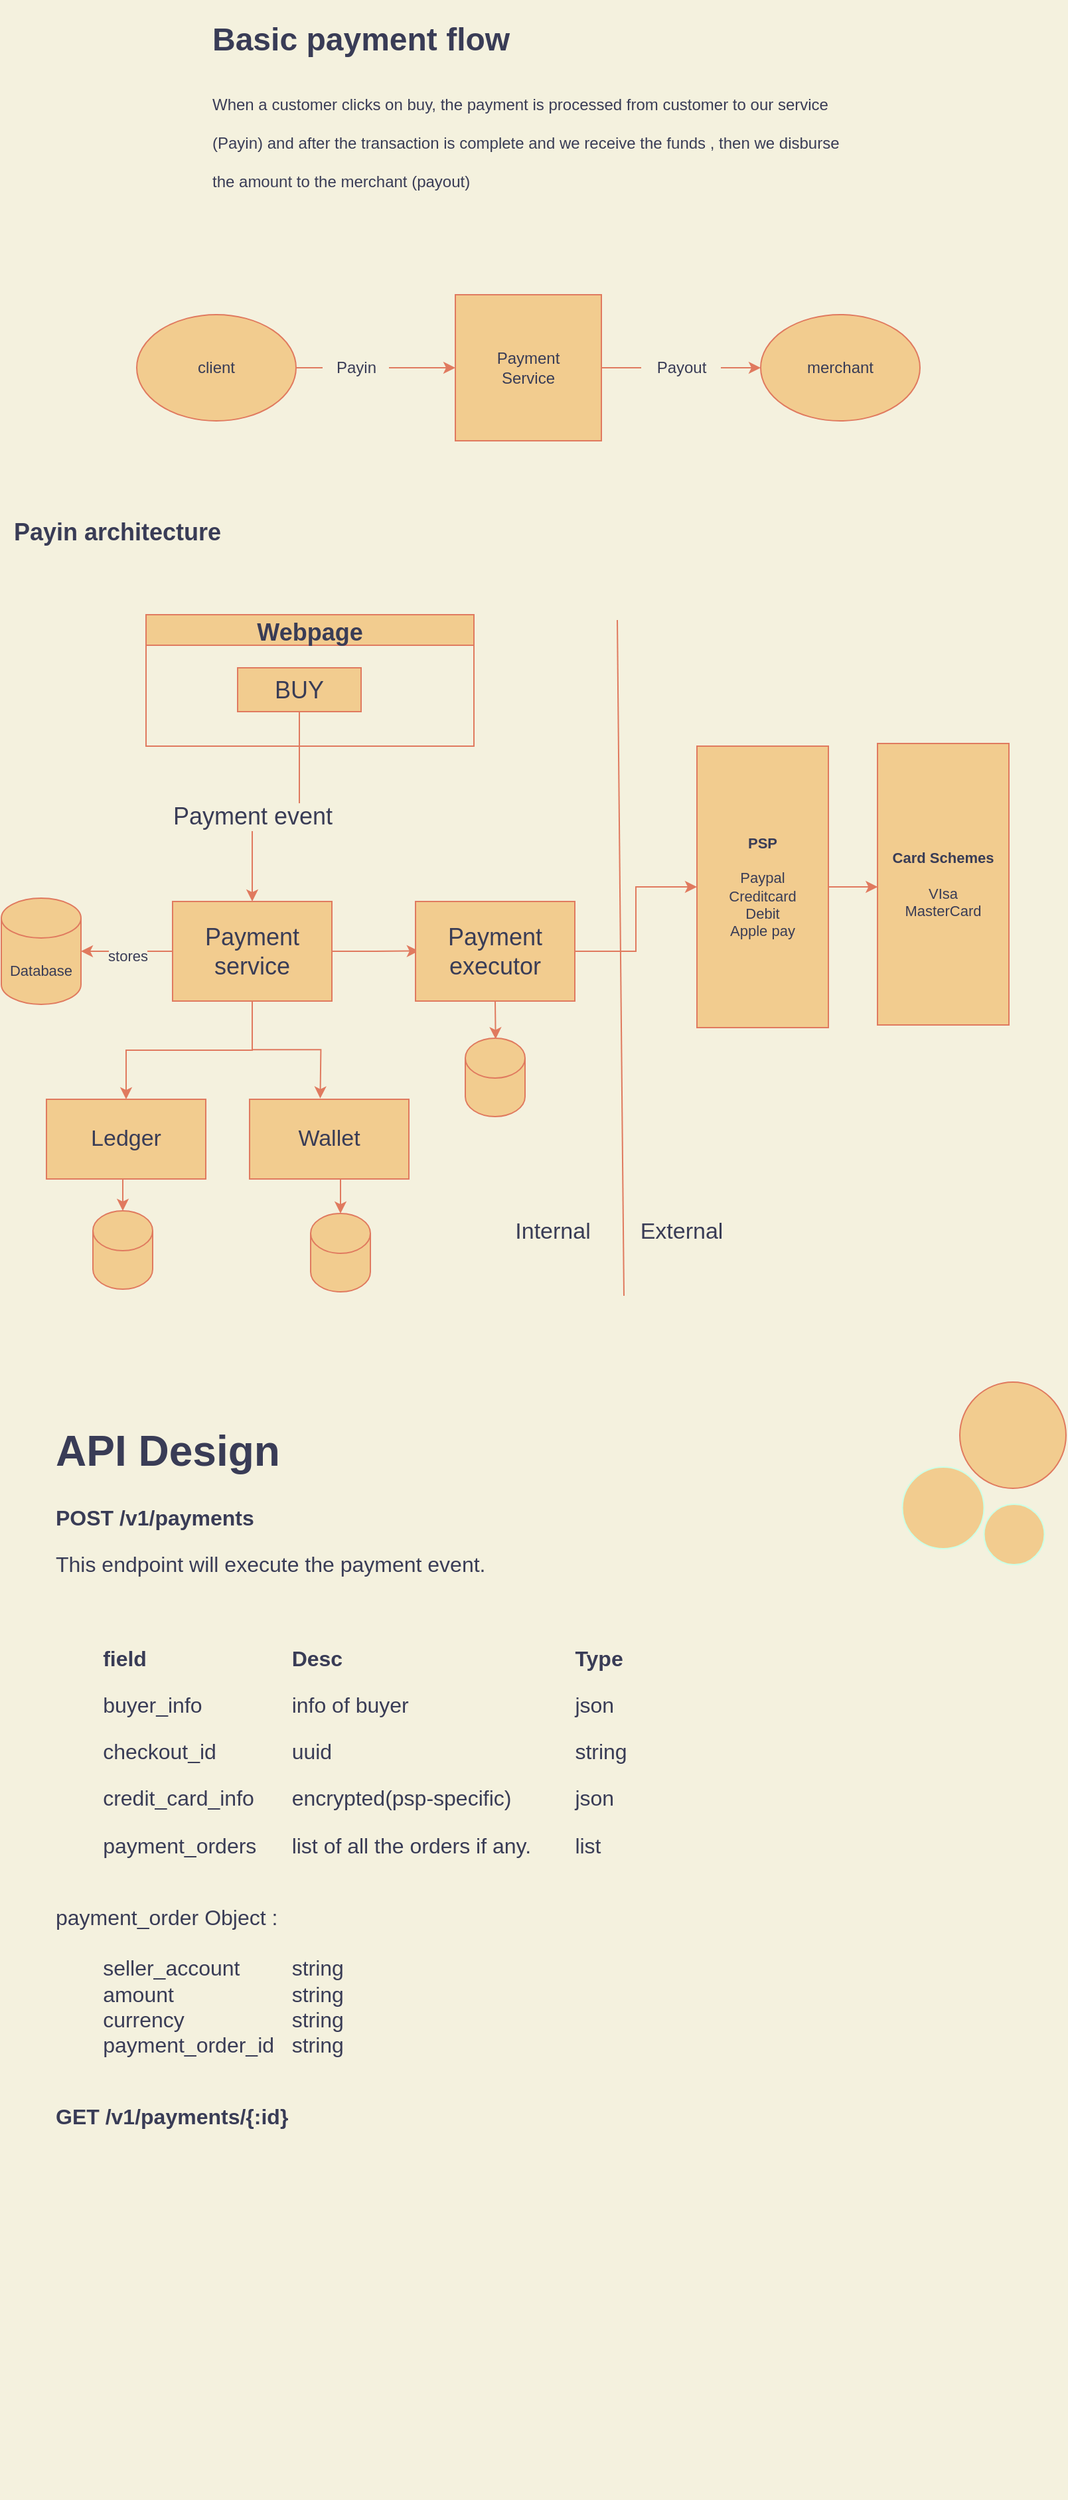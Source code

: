 <mxfile version="20.1.3" type="github" pages="2"><diagram id="K7awL5xOMt2Kv2CIqqu8" name="Page-1"><mxGraphModel dx="996" dy="1642" grid="0" gridSize="10" guides="1" tooltips="1" connect="1" arrows="1" fold="1" page="1" pageScale="1" pageWidth="850" pageHeight="1100" background="#F4F1DE" math="0" shadow="0"><root><mxCell id="0"/><mxCell id="1" parent="0"/><mxCell id="bdUJwVsDaEkDlHWOxwJL-2" style="edgeStyle=orthogonalEdgeStyle;rounded=0;orthogonalLoop=1;jettySize=auto;html=1;startArrow=none;labelBackgroundColor=#F4F1DE;strokeColor=#E07A5F;fontColor=#393C56;" edge="1" parent="1" source="bdUJwVsDaEkDlHWOxwJL-6"><mxGeometry relative="1" as="geometry"><mxPoint x="370" y="-736" as="targetPoint"/></mxGeometry></mxCell><mxCell id="bdUJwVsDaEkDlHWOxwJL-1" value="client" style="ellipse;whiteSpace=wrap;html=1;rounded=0;fillColor=#F2CC8F;strokeColor=#E07A5F;fontColor=#393C56;" vertex="1" parent="1"><mxGeometry x="130" y="-776" width="120" height="80" as="geometry"/></mxCell><mxCell id="bdUJwVsDaEkDlHWOxwJL-4" style="edgeStyle=orthogonalEdgeStyle;rounded=0;orthogonalLoop=1;jettySize=auto;html=1;startArrow=none;labelBackgroundColor=#F4F1DE;strokeColor=#E07A5F;fontColor=#393C56;" edge="1" parent="1" source="bdUJwVsDaEkDlHWOxwJL-7" target="bdUJwVsDaEkDlHWOxwJL-5"><mxGeometry relative="1" as="geometry"><mxPoint x="560" y="-736" as="targetPoint"/></mxGeometry></mxCell><mxCell id="bdUJwVsDaEkDlHWOxwJL-3" value="Payment &lt;br&gt;Service" style="whiteSpace=wrap;html=1;aspect=fixed;rounded=0;fillColor=#F2CC8F;strokeColor=#E07A5F;fontColor=#393C56;" vertex="1" parent="1"><mxGeometry x="370" y="-791" width="110" height="110" as="geometry"/></mxCell><mxCell id="bdUJwVsDaEkDlHWOxwJL-5" value="merchant" style="ellipse;whiteSpace=wrap;html=1;rounded=0;fillColor=#F2CC8F;strokeColor=#E07A5F;fontColor=#393C56;" vertex="1" parent="1"><mxGeometry x="600" y="-776" width="120" height="80" as="geometry"/></mxCell><mxCell id="bdUJwVsDaEkDlHWOxwJL-6" value="Payin" style="text;html=1;align=center;verticalAlign=middle;resizable=0;points=[];autosize=1;strokeColor=none;fillColor=none;rounded=0;fontColor=#393C56;" vertex="1" parent="1"><mxGeometry x="270" y="-751" width="50" height="30" as="geometry"/></mxCell><mxCell id="bdUJwVsDaEkDlHWOxwJL-8" value="" style="edgeStyle=orthogonalEdgeStyle;rounded=0;orthogonalLoop=1;jettySize=auto;html=1;endArrow=none;labelBackgroundColor=#F4F1DE;strokeColor=#E07A5F;fontColor=#393C56;" edge="1" parent="1" source="bdUJwVsDaEkDlHWOxwJL-1" target="bdUJwVsDaEkDlHWOxwJL-6"><mxGeometry relative="1" as="geometry"><mxPoint x="370" y="-736" as="targetPoint"/><mxPoint x="250" y="-736" as="sourcePoint"/></mxGeometry></mxCell><mxCell id="bdUJwVsDaEkDlHWOxwJL-7" value="Payout" style="text;html=1;align=center;verticalAlign=middle;resizable=0;points=[];autosize=1;strokeColor=none;fillColor=none;rounded=0;fontColor=#393C56;" vertex="1" parent="1"><mxGeometry x="510" y="-751" width="60" height="30" as="geometry"/></mxCell><mxCell id="bdUJwVsDaEkDlHWOxwJL-9" value="" style="edgeStyle=orthogonalEdgeStyle;rounded=0;orthogonalLoop=1;jettySize=auto;html=1;endArrow=none;labelBackgroundColor=#F4F1DE;strokeColor=#E07A5F;fontColor=#393C56;" edge="1" parent="1" source="bdUJwVsDaEkDlHWOxwJL-3" target="bdUJwVsDaEkDlHWOxwJL-7"><mxGeometry relative="1" as="geometry"><mxPoint x="600" y="-736" as="targetPoint"/><mxPoint x="480" y="-736" as="sourcePoint"/></mxGeometry></mxCell><mxCell id="bdUJwVsDaEkDlHWOxwJL-10" value="&lt;h1&gt;&lt;span style=&quot;background-color: initial;&quot;&gt;Basic payment flow&lt;/span&gt;&lt;/h1&gt;&lt;h1&gt;&lt;span style=&quot;font-size: 12px; font-weight: 400;&quot;&gt;When a customer clicks on buy, the payment is processed from customer to our service (Payin) and after the transaction is complete and we receive the funds , then we disburse the amount to the merchant (payout)&lt;/span&gt;&lt;/h1&gt;" style="text;html=1;strokeColor=none;fillColor=none;spacing=5;spacingTop=-20;whiteSpace=wrap;overflow=hidden;rounded=0;fontColor=#393C56;" vertex="1" parent="1"><mxGeometry x="182" y="-1003" width="490" height="160" as="geometry"/></mxCell><mxCell id="bdUJwVsDaEkDlHWOxwJL-11" value="&lt;b&gt;&lt;font style=&quot;font-size: 18px;&quot;&gt;Payin architecture&lt;/font&gt;&lt;/b&gt;" style="text;html=1;align=center;verticalAlign=middle;resizable=0;points=[];autosize=1;strokeColor=none;fillColor=none;rounded=0;fontColor=#393C56;" vertex="1" parent="1"><mxGeometry x="28" y="-629" width="174" height="34" as="geometry"/></mxCell><mxCell id="bdUJwVsDaEkDlHWOxwJL-12" value="Webpage" style="swimlane;fontSize=18;rounded=0;fillColor=#F2CC8F;strokeColor=#E07A5F;fontColor=#393C56;" vertex="1" parent="1"><mxGeometry x="137" y="-550" width="247" height="99" as="geometry"/></mxCell><mxCell id="bdUJwVsDaEkDlHWOxwJL-14" style="edgeStyle=orthogonalEdgeStyle;rounded=0;orthogonalLoop=1;jettySize=auto;html=1;exitX=0.5;exitY=1;exitDx=0;exitDy=0;fontSize=18;entryX=0.5;entryY=0;entryDx=0;entryDy=0;labelBackgroundColor=#F4F1DE;strokeColor=#E07A5F;fontColor=#393C56;" edge="1" parent="1" source="bdUJwVsDaEkDlHWOxwJL-13" target="bdUJwVsDaEkDlHWOxwJL-17"><mxGeometry relative="1" as="geometry"><mxPoint x="253" y="-361" as="targetPoint"/></mxGeometry></mxCell><mxCell id="bdUJwVsDaEkDlHWOxwJL-15" value="Payment event" style="edgeLabel;html=1;align=center;verticalAlign=middle;resizable=0;points=[];fontSize=18;rounded=0;labelBackgroundColor=#F4F1DE;fontColor=#393C56;" vertex="1" connectable="0" parent="bdUJwVsDaEkDlHWOxwJL-14"><mxGeometry x="0.279" relative="1" as="geometry"><mxPoint as="offset"/></mxGeometry></mxCell><mxCell id="bdUJwVsDaEkDlHWOxwJL-13" value="BUY" style="rounded=0;whiteSpace=wrap;html=1;fontSize=18;fillColor=#F2CC8F;strokeColor=#E07A5F;fontColor=#393C56;" vertex="1" parent="1"><mxGeometry x="206" y="-510" width="93" height="33" as="geometry"/></mxCell><mxCell id="bdUJwVsDaEkDlHWOxwJL-18" style="edgeStyle=orthogonalEdgeStyle;rounded=0;orthogonalLoop=1;jettySize=auto;html=1;fontSize=18;labelBackgroundColor=#F4F1DE;strokeColor=#E07A5F;fontColor=#393C56;" edge="1" parent="1" source="bdUJwVsDaEkDlHWOxwJL-17" target="bdUJwVsDaEkDlHWOxwJL-19"><mxGeometry relative="1" as="geometry"><mxPoint x="114" y="-296.5" as="targetPoint"/></mxGeometry></mxCell><mxCell id="bdUJwVsDaEkDlHWOxwJL-20" value="stores" style="edgeLabel;html=1;align=center;verticalAlign=middle;resizable=0;points=[];fontSize=11;rounded=0;labelBackgroundColor=#F4F1DE;fontColor=#393C56;" vertex="1" connectable="0" parent="bdUJwVsDaEkDlHWOxwJL-18"><mxGeometry x="0.002" y="3" relative="1" as="geometry"><mxPoint as="offset"/></mxGeometry></mxCell><mxCell id="bdUJwVsDaEkDlHWOxwJL-21" style="edgeStyle=orthogonalEdgeStyle;rounded=0;orthogonalLoop=1;jettySize=auto;html=1;exitX=1;exitY=0.5;exitDx=0;exitDy=0;fontSize=11;labelBackgroundColor=#F4F1DE;strokeColor=#E07A5F;fontColor=#393C56;" edge="1" parent="1" source="bdUJwVsDaEkDlHWOxwJL-17"><mxGeometry relative="1" as="geometry"><mxPoint x="342.421" y="-296.737" as="targetPoint"/></mxGeometry></mxCell><mxCell id="bdUJwVsDaEkDlHWOxwJL-32" style="edgeStyle=orthogonalEdgeStyle;rounded=0;orthogonalLoop=1;jettySize=auto;html=1;fontSize=11;labelBackgroundColor=#F4F1DE;strokeColor=#E07A5F;fontColor=#393C56;" edge="1" parent="1" source="bdUJwVsDaEkDlHWOxwJL-17" target="bdUJwVsDaEkDlHWOxwJL-33"><mxGeometry relative="1" as="geometry"><mxPoint x="162.947" y="-165.684" as="targetPoint"/></mxGeometry></mxCell><mxCell id="bdUJwVsDaEkDlHWOxwJL-34" style="edgeStyle=orthogonalEdgeStyle;rounded=0;orthogonalLoop=1;jettySize=auto;html=1;fontSize=17;labelBackgroundColor=#F4F1DE;strokeColor=#E07A5F;fontColor=#393C56;" edge="1" parent="1" source="bdUJwVsDaEkDlHWOxwJL-17"><mxGeometry relative="1" as="geometry"><mxPoint x="268.211" y="-185.684" as="targetPoint"/></mxGeometry></mxCell><mxCell id="bdUJwVsDaEkDlHWOxwJL-17" value="Payment service" style="rounded=0;whiteSpace=wrap;html=1;fontSize=18;fillColor=#F2CC8F;strokeColor=#E07A5F;fontColor=#393C56;" vertex="1" parent="1"><mxGeometry x="157" y="-334" width="120" height="75" as="geometry"/></mxCell><mxCell id="bdUJwVsDaEkDlHWOxwJL-19" value="&lt;font style=&quot;font-size: 11px;&quot;&gt;Database&lt;/font&gt;" style="shape=cylinder3;whiteSpace=wrap;html=1;boundedLbl=1;backgroundOutline=1;size=15;fontSize=18;rounded=0;fillColor=#F2CC8F;strokeColor=#E07A5F;fontColor=#393C56;" vertex="1" parent="1"><mxGeometry x="28" y="-336.5" width="60" height="80" as="geometry"/></mxCell><mxCell id="bdUJwVsDaEkDlHWOxwJL-26" style="edgeStyle=orthogonalEdgeStyle;rounded=0;orthogonalLoop=1;jettySize=auto;html=1;exitX=1;exitY=0.5;exitDx=0;exitDy=0;entryX=0;entryY=0.5;entryDx=0;entryDy=0;fontSize=11;labelBackgroundColor=#F4F1DE;strokeColor=#E07A5F;fontColor=#393C56;" edge="1" parent="1" source="bdUJwVsDaEkDlHWOxwJL-22" target="bdUJwVsDaEkDlHWOxwJL-28"><mxGeometry relative="1" as="geometry"><mxPoint x="570" y="-364.0" as="targetPoint"/></mxGeometry></mxCell><mxCell id="bdUJwVsDaEkDlHWOxwJL-38" style="edgeStyle=orthogonalEdgeStyle;rounded=0;orthogonalLoop=1;jettySize=auto;html=1;exitX=0.5;exitY=1;exitDx=0;exitDy=0;fontSize=17;labelBackgroundColor=#F4F1DE;strokeColor=#E07A5F;fontColor=#393C56;" edge="1" parent="1" source="bdUJwVsDaEkDlHWOxwJL-22"><mxGeometry relative="1" as="geometry"><mxPoint x="400.333" y="-230.333" as="targetPoint"/></mxGeometry></mxCell><mxCell id="bdUJwVsDaEkDlHWOxwJL-22" value="Payment executor" style="rounded=0;whiteSpace=wrap;html=1;fontSize=18;fillColor=#F2CC8F;strokeColor=#E07A5F;fontColor=#393C56;" vertex="1" parent="1"><mxGeometry x="340" y="-334" width="120" height="75" as="geometry"/></mxCell><mxCell id="bdUJwVsDaEkDlHWOxwJL-23" value="" style="endArrow=none;html=1;rounded=0;fontSize=11;labelBackgroundColor=#F4F1DE;strokeColor=#E07A5F;fontColor=#393C56;" edge="1" parent="1"><mxGeometry width="50" height="50" relative="1" as="geometry"><mxPoint x="497" y="-37" as="sourcePoint"/><mxPoint x="492" y="-546" as="targetPoint"/></mxGeometry></mxCell><mxCell id="bdUJwVsDaEkDlHWOxwJL-29" style="edgeStyle=orthogonalEdgeStyle;rounded=0;orthogonalLoop=1;jettySize=auto;html=1;fontSize=11;labelBackgroundColor=#F4F1DE;strokeColor=#E07A5F;fontColor=#393C56;" edge="1" parent="1" source="bdUJwVsDaEkDlHWOxwJL-28"><mxGeometry relative="1" as="geometry"><mxPoint x="688.154" y="-345" as="targetPoint"/></mxGeometry></mxCell><mxCell id="bdUJwVsDaEkDlHWOxwJL-28" value="&lt;b&gt;PSP&lt;/b&gt;&lt;br&gt;&lt;br&gt;Paypal&lt;br&gt;Creditcard&lt;br&gt;Debit&lt;br&gt;Apple pay" style="rounded=0;whiteSpace=wrap;html=1;fontSize=11;fillColor=#F2CC8F;strokeColor=#E07A5F;fontColor=#393C56;" vertex="1" parent="1"><mxGeometry x="552" y="-451" width="99" height="212" as="geometry"/></mxCell><mxCell id="bdUJwVsDaEkDlHWOxwJL-30" value="&lt;b&gt;Card Schemes&lt;br&gt;&lt;/b&gt;&lt;br&gt;VIsa&lt;br&gt;MasterCard" style="rounded=0;whiteSpace=wrap;html=1;fontSize=11;fillColor=#F2CC8F;strokeColor=#E07A5F;fontColor=#393C56;" vertex="1" parent="1"><mxGeometry x="688" y="-453" width="99" height="212" as="geometry"/></mxCell><mxCell id="bdUJwVsDaEkDlHWOxwJL-42" style="edgeStyle=orthogonalEdgeStyle;rounded=0;orthogonalLoop=1;jettySize=auto;html=1;exitX=0.5;exitY=1;exitDx=0;exitDy=0;entryX=0.5;entryY=0;entryDx=0;entryDy=0;entryPerimeter=0;fontSize=17;labelBackgroundColor=#F4F1DE;strokeColor=#E07A5F;fontColor=#393C56;" edge="1" parent="1" source="bdUJwVsDaEkDlHWOxwJL-33" target="bdUJwVsDaEkDlHWOxwJL-40"><mxGeometry relative="1" as="geometry"/></mxCell><mxCell id="bdUJwVsDaEkDlHWOxwJL-33" value="&lt;font style=&quot;font-size: 17px;&quot;&gt;Ledger&lt;/font&gt;" style="rounded=0;whiteSpace=wrap;html=1;fontSize=11;strokeWidth=1;fillColor=#F2CC8F;strokeColor=#E07A5F;fontColor=#393C56;" vertex="1" parent="1"><mxGeometry x="61.997" y="-185.004" width="120" height="60" as="geometry"/></mxCell><mxCell id="bdUJwVsDaEkDlHWOxwJL-43" style="edgeStyle=orthogonalEdgeStyle;rounded=0;orthogonalLoop=1;jettySize=auto;html=1;exitX=0.5;exitY=1;exitDx=0;exitDy=0;entryX=0.5;entryY=0;entryDx=0;entryDy=0;entryPerimeter=0;fontSize=17;labelBackgroundColor=#F4F1DE;strokeColor=#E07A5F;fontColor=#393C56;" edge="1" parent="1" source="bdUJwVsDaEkDlHWOxwJL-35" target="bdUJwVsDaEkDlHWOxwJL-41"><mxGeometry relative="1" as="geometry"/></mxCell><mxCell id="bdUJwVsDaEkDlHWOxwJL-35" value="&lt;font style=&quot;font-size: 17px;&quot;&gt;Wallet&lt;/font&gt;" style="rounded=0;whiteSpace=wrap;html=1;fontSize=11;strokeWidth=1;fillColor=#F2CC8F;strokeColor=#E07A5F;fontColor=#393C56;" vertex="1" parent="1"><mxGeometry x="214.997" y="-185.004" width="120" height="60" as="geometry"/></mxCell><mxCell id="bdUJwVsDaEkDlHWOxwJL-36" value="Internal" style="text;html=1;align=center;verticalAlign=middle;resizable=0;points=[];autosize=1;strokeColor=none;fillColor=none;fontSize=17;rounded=0;fontColor=#393C56;" vertex="1" parent="1"><mxGeometry x="405" y="-101" width="75" height="32" as="geometry"/></mxCell><mxCell id="bdUJwVsDaEkDlHWOxwJL-37" value="External" style="text;html=1;align=center;verticalAlign=middle;resizable=0;points=[];autosize=1;strokeColor=none;fillColor=none;fontSize=17;rounded=0;fontColor=#393C56;" vertex="1" parent="1"><mxGeometry x="500" y="-101" width="80" height="32" as="geometry"/></mxCell><mxCell id="bdUJwVsDaEkDlHWOxwJL-39" value="" style="shape=cylinder3;whiteSpace=wrap;html=1;boundedLbl=1;backgroundOutline=1;size=15;fontSize=17;strokeWidth=1;rounded=0;fillColor=#F2CC8F;strokeColor=#E07A5F;fontColor=#393C56;" vertex="1" parent="1"><mxGeometry x="377.5" y="-231" width="45" height="59" as="geometry"/></mxCell><mxCell id="bdUJwVsDaEkDlHWOxwJL-40" value="" style="shape=cylinder3;whiteSpace=wrap;html=1;boundedLbl=1;backgroundOutline=1;size=15;fontSize=17;strokeWidth=1;rounded=0;fillColor=#F2CC8F;strokeColor=#E07A5F;fontColor=#393C56;" vertex="1" parent="1"><mxGeometry x="97" y="-101" width="45" height="59" as="geometry"/></mxCell><mxCell id="bdUJwVsDaEkDlHWOxwJL-41" value="" style="shape=cylinder3;whiteSpace=wrap;html=1;boundedLbl=1;backgroundOutline=1;size=15;fontSize=17;strokeWidth=1;rounded=0;fillColor=#F2CC8F;strokeColor=#E07A5F;fontColor=#393C56;" vertex="1" parent="1"><mxGeometry x="261" y="-99" width="45" height="59" as="geometry"/></mxCell><mxCell id="B9q-eV_urQJRkB80xqRH-2" value="" style="ellipse;whiteSpace=wrap;html=1;aspect=fixed;fontSize=16;fontColor=#393C56;strokeColor=#E07A5F;fillColor=#F2CC8F;" vertex="1" parent="1"><mxGeometry x="750" y="28" width="80" height="80" as="geometry"/></mxCell><mxCell id="B9q-eV_urQJRkB80xqRH-4" value="&lt;h1&gt;API Design&lt;/h1&gt;&lt;p&gt;&lt;b&gt;POST /v1/payments&lt;/b&gt;&lt;/p&gt;&lt;p&gt;This endpoint will execute the payment event.&lt;/p&gt;&lt;p&gt;&lt;br&gt;&lt;/p&gt;&lt;p&gt;&lt;b&gt;&lt;span style=&quot;white-space: pre;&quot;&gt;&#9;&lt;/span&gt;field&lt;span style=&quot;white-space: pre;&quot;&gt;&#9;&lt;/span&gt;&lt;span style=&quot;white-space: pre;&quot;&gt;&#9;&lt;/span&gt;&lt;span style=&quot;white-space: pre;&quot;&gt;&#9;&lt;/span&gt;&lt;span style=&quot;white-space: pre;&quot;&gt;&#9;&lt;/span&gt;Desc&lt;span style=&quot;white-space: pre;&quot;&gt;&#9;&lt;/span&gt;&lt;span style=&quot;white-space: pre;&quot;&gt;&#9;&lt;span style=&quot;white-space: pre;&quot;&gt;&#9;&lt;span style=&quot;white-space: pre;&quot;&gt;&#9;&lt;/span&gt;&lt;span style=&quot;white-space: pre;&quot;&gt;&#9;&lt;/span&gt;&lt;/span&gt;&lt;/span&gt;Type&lt;br&gt;&lt;/b&gt;&lt;/p&gt;&lt;p&gt;&lt;span style=&quot;white-space: pre;&quot;&gt;&#9;&lt;/span&gt;buyer_info&lt;span style=&quot;white-space: pre;&quot;&gt;&#9;&lt;/span&gt;&lt;span style=&quot;white-space: pre;&quot;&gt;&#9;&lt;/span&gt;info of buyer&lt;span style=&quot;white-space: pre;&quot;&gt;&#9;&lt;span style=&quot;white-space: pre;&quot;&gt;&#9;&lt;span style=&quot;white-space: pre;&quot;&gt;&#9;&lt;span style=&quot;white-space: pre;&quot;&gt;&#9;&lt;/span&gt;&lt;/span&gt;&lt;/span&gt;&lt;/span&gt;json&lt;br&gt;&lt;/p&gt;&lt;p&gt;&lt;span style=&quot;white-space: pre;&quot;&gt;&#9;&lt;/span&gt;checkout_id&lt;span style=&quot;white-space: pre;&quot;&gt;&#9;&lt;/span&gt;&lt;span style=&quot;white-space: pre;&quot;&gt;&#9;&lt;/span&gt;uuid&lt;span style=&quot;white-space: pre;&quot;&gt;&#9;&lt;/span&gt;&lt;span style=&quot;white-space: pre;&quot;&gt;&#9;&lt;/span&gt;&lt;span style=&quot;white-space: pre;&quot;&gt;&#9;&lt;/span&gt;&lt;span style=&quot;white-space: pre;&quot;&gt;&#9;&lt;span style=&quot;white-space: pre;&quot;&gt;&#9;&lt;span style=&quot;white-space: pre;&quot;&gt;&#9;&lt;/span&gt;&lt;/span&gt;&lt;/span&gt;string&lt;br&gt;&lt;/p&gt;&lt;p&gt;&lt;span style=&quot;white-space: pre;&quot;&gt;&#9;&lt;/span&gt;credit_card_info&lt;span style=&quot;white-space: pre;&quot;&gt;&#9;&lt;/span&gt;encrypted(psp-specific)&lt;span style=&quot;white-space: pre;&quot;&gt;&#9;&lt;/span&gt;&lt;span style=&quot;white-space: pre;&quot;&gt;&#9;&lt;/span&gt;json&lt;br&gt;&lt;/p&gt;&lt;p&gt;&lt;span style=&quot;white-space: pre;&quot;&gt;&#9;&lt;/span&gt;payment_orders&lt;span style=&quot;white-space: pre;&quot;&gt;&#9;&lt;/span&gt;list of all the orders if any.&amp;nbsp; &amp;nbsp;&lt;span style=&quot;white-space: pre;&quot;&gt;&#9;&lt;/span&gt;list&lt;/p&gt;&lt;p&gt;&lt;/p&gt;&lt;br&gt;payment_order Object :&lt;br&gt;&lt;br&gt;&lt;span style=&quot;white-space: pre;&quot;&gt;&#9;&lt;/span&gt;seller_account&lt;span style=&quot;white-space: pre;&quot;&gt;&#9;&lt;/span&gt;&lt;span style=&quot;white-space: pre;&quot;&gt;&#9;&lt;/span&gt;string&lt;br&gt;&lt;span style=&quot;white-space: pre;&quot;&gt;&#9;&lt;/span&gt;amount&lt;span style=&quot;white-space: pre;&quot;&gt;&#9;&lt;/span&gt;&lt;span style=&quot;white-space: pre;&quot;&gt;&#9;&lt;/span&gt;&lt;span style=&quot;white-space: pre;&quot;&gt;&#9;&lt;/span&gt;string&lt;br&gt;&lt;span style=&quot;white-space: pre;&quot;&gt;&#9;&lt;/span&gt;currency&lt;span style=&quot;white-space: pre;&quot;&gt;&#9;&lt;/span&gt;&lt;span style=&quot;white-space: pre;&quot;&gt;&#9;&lt;/span&gt;&lt;span style=&quot;white-space: pre;&quot;&gt;&#9;&lt;/span&gt;string&lt;br&gt;&lt;span style=&quot;white-space: pre;&quot;&gt;&#9;&lt;/span&gt;payment_order_id&lt;span style=&quot;white-space: pre;&quot;&gt;&#9;&lt;/span&gt;string&lt;br&gt;&lt;br&gt;&lt;p&gt;&lt;/p&gt;&lt;p&gt;&lt;b&gt;GET /v1/payments/{:id}&lt;/b&gt;&lt;/p&gt;&lt;p&gt;&lt;b&gt;&lt;span style=&quot;white-space: pre;&quot;&gt;&#9;&lt;/span&gt;&lt;br&gt;&lt;/b&gt;&lt;/p&gt;&lt;p&gt;&lt;br&gt;&lt;/p&gt;" style="text;html=1;strokeColor=none;fillColor=none;spacing=5;spacingTop=-20;whiteSpace=wrap;overflow=hidden;rounded=0;fontSize=16;fontColor=#393C56;" vertex="1" parent="1"><mxGeometry x="64" y="50" width="637" height="819" as="geometry"/></mxCell><mxCell id="B9q-eV_urQJRkB80xqRH-5" value="" style="ellipse;whiteSpace=wrap;html=1;aspect=fixed;fontSize=16;fontColor=#393C56;strokeColor=#CCFFE6;fillColor=#F2CC8F;" vertex="1" parent="1"><mxGeometry x="706.75" y="92" width="61.5" height="61.5" as="geometry"/></mxCell><mxCell id="B9q-eV_urQJRkB80xqRH-6" value="" style="ellipse;whiteSpace=wrap;html=1;aspect=fixed;fontSize=16;fontColor=#393C56;strokeColor=#CCFFE6;fillColor=#F2CC8F;" vertex="1" parent="1"><mxGeometry x="768.25" y="120" width="45.5" height="45.5" as="geometry"/></mxCell></root></mxGraphModel></diagram><diagram id="mlxrmKEuce0JP0NZYPjX" name="Page-2"><mxGraphModel dx="946" dy="515" grid="0" gridSize="10" guides="1" tooltips="1" connect="1" arrows="1" fold="1" page="1" pageScale="1" pageWidth="850" pageHeight="1100" math="0" shadow="0"><root><mxCell id="0"/><mxCell id="1" parent="0"/></root></mxGraphModel></diagram></mxfile>